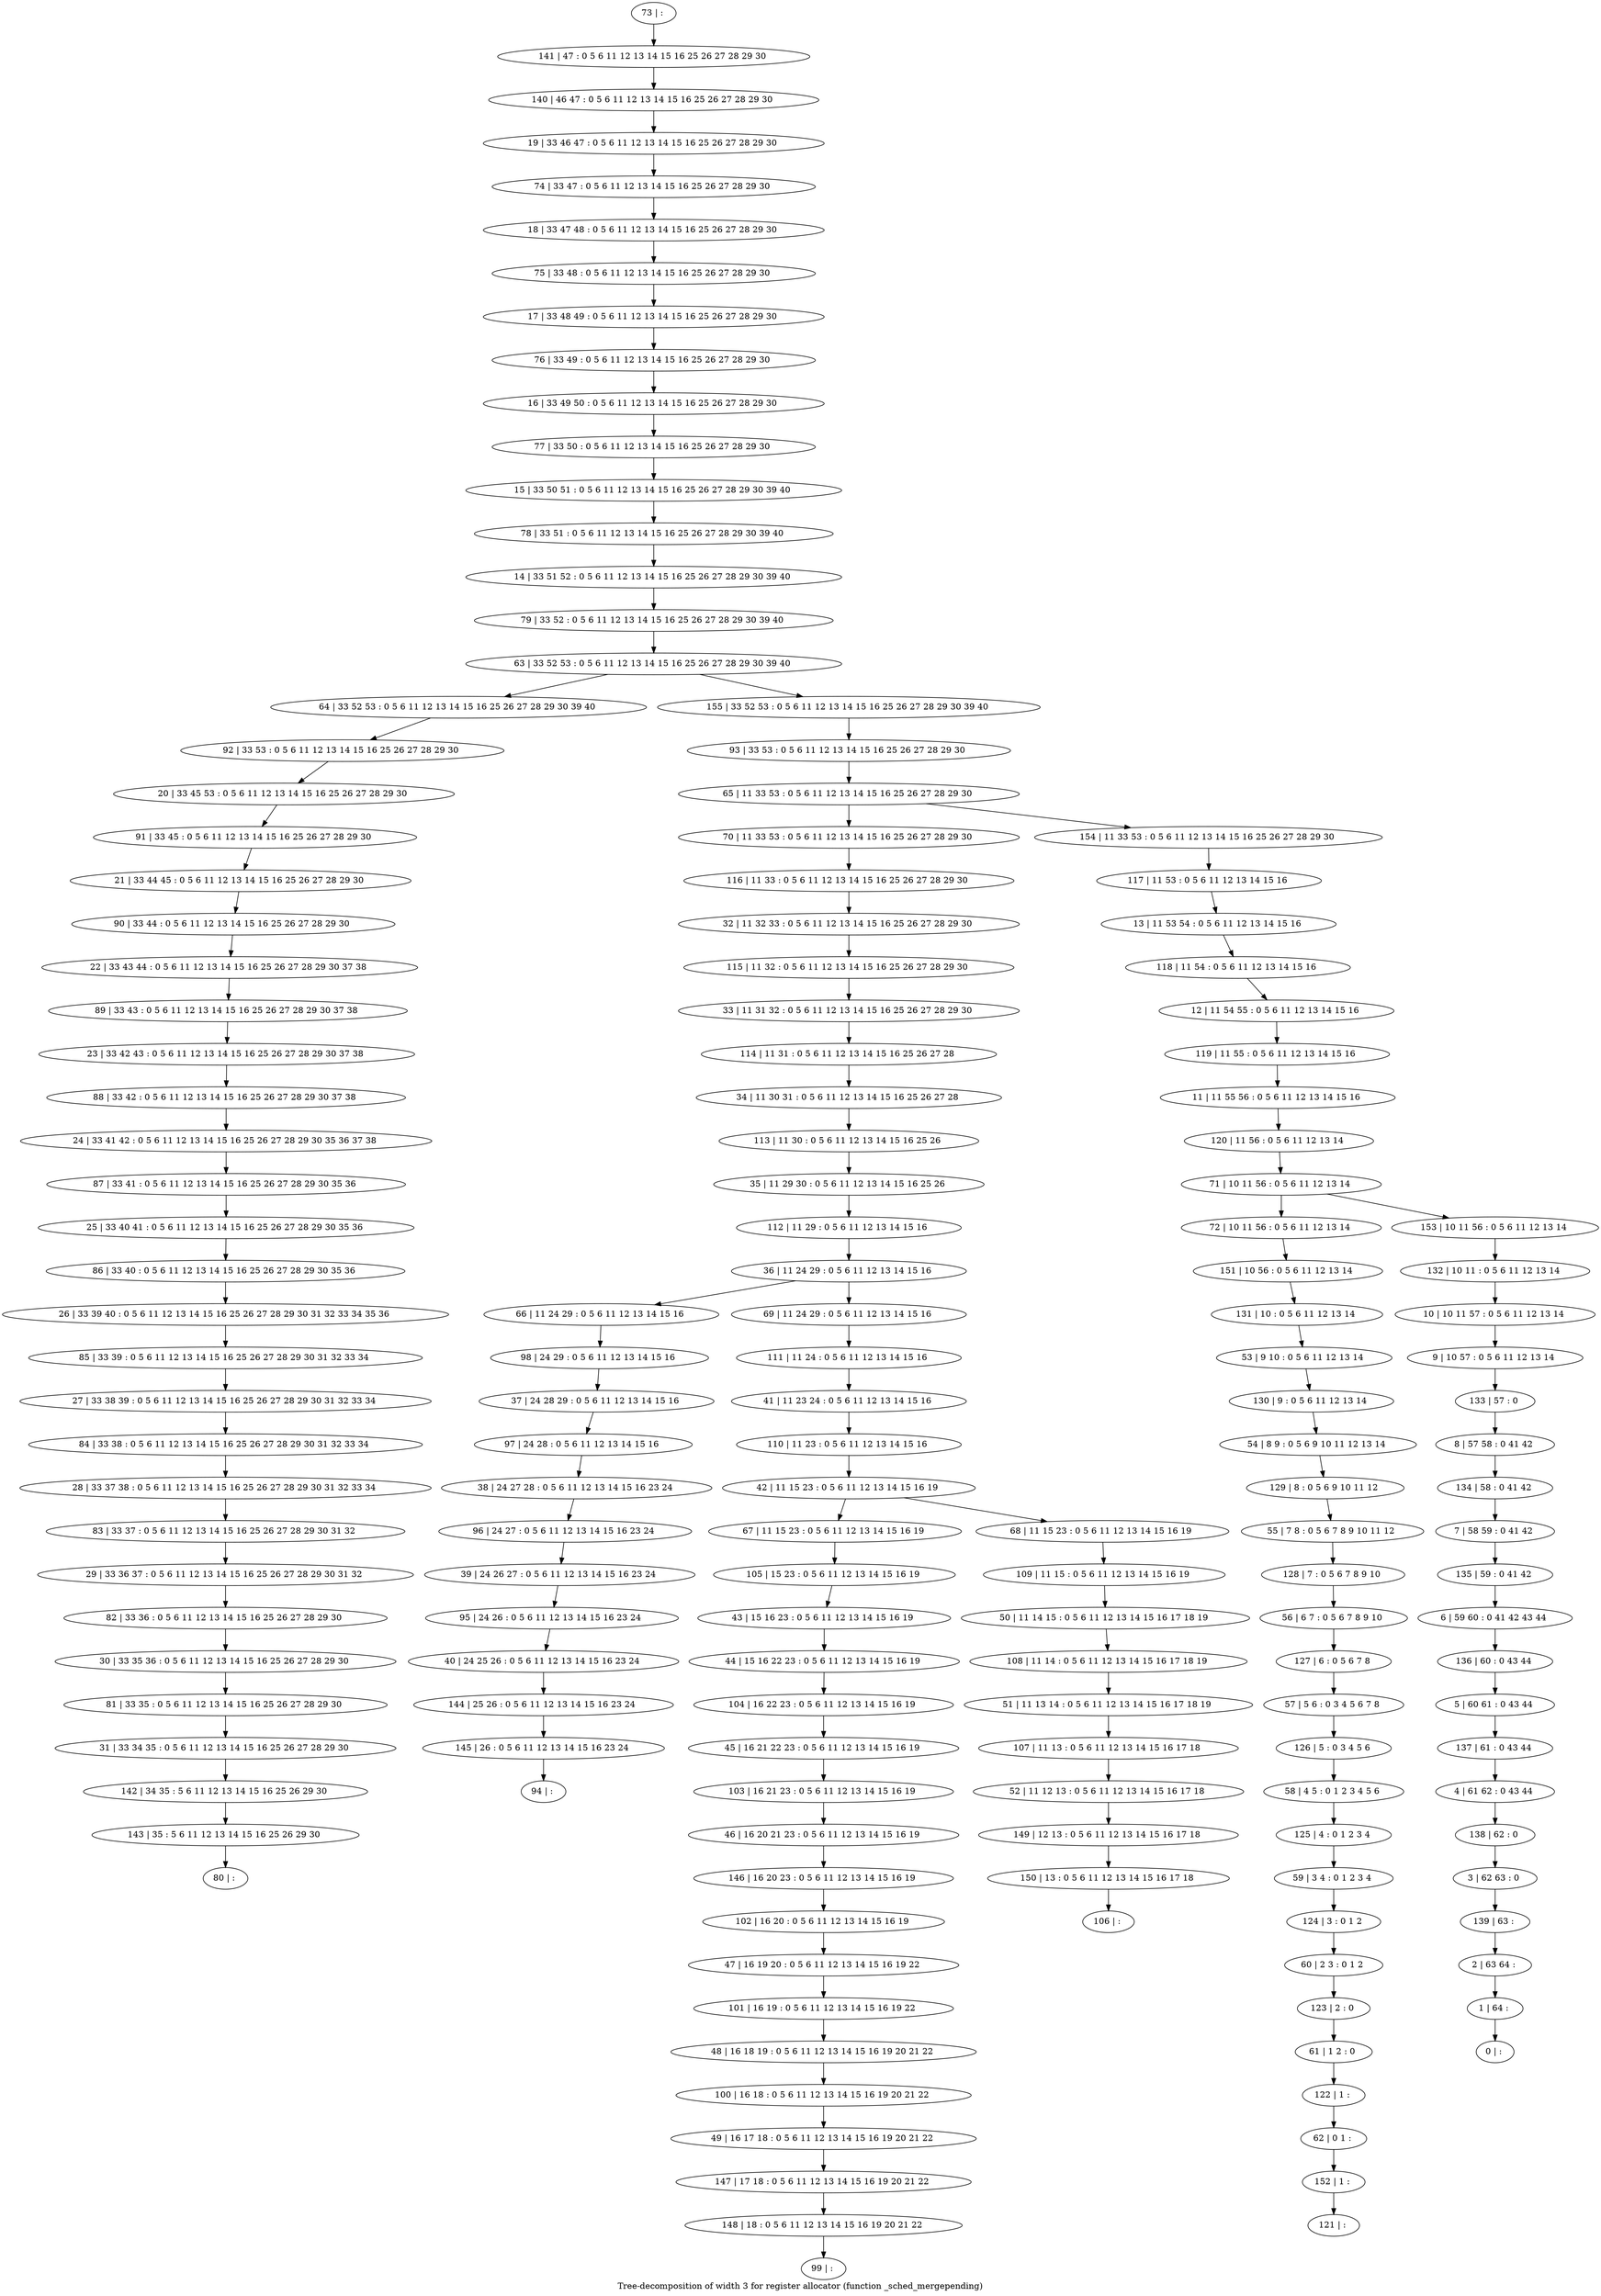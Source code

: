 digraph G {
graph [label="Tree-decomposition of width 3 for register allocator (function _sched_mergepending)"]
0[label="0 | : "];
1[label="1 | 64 : "];
2[label="2 | 63 64 : "];
3[label="3 | 62 63 : 0 "];
4[label="4 | 61 62 : 0 43 44 "];
5[label="5 | 60 61 : 0 43 44 "];
6[label="6 | 59 60 : 0 41 42 43 44 "];
7[label="7 | 58 59 : 0 41 42 "];
8[label="8 | 57 58 : 0 41 42 "];
9[label="9 | 10 57 : 0 5 6 11 12 13 14 "];
10[label="10 | 10 11 57 : 0 5 6 11 12 13 14 "];
11[label="11 | 11 55 56 : 0 5 6 11 12 13 14 15 16 "];
12[label="12 | 11 54 55 : 0 5 6 11 12 13 14 15 16 "];
13[label="13 | 11 53 54 : 0 5 6 11 12 13 14 15 16 "];
14[label="14 | 33 51 52 : 0 5 6 11 12 13 14 15 16 25 26 27 28 29 30 39 40 "];
15[label="15 | 33 50 51 : 0 5 6 11 12 13 14 15 16 25 26 27 28 29 30 39 40 "];
16[label="16 | 33 49 50 : 0 5 6 11 12 13 14 15 16 25 26 27 28 29 30 "];
17[label="17 | 33 48 49 : 0 5 6 11 12 13 14 15 16 25 26 27 28 29 30 "];
18[label="18 | 33 47 48 : 0 5 6 11 12 13 14 15 16 25 26 27 28 29 30 "];
19[label="19 | 33 46 47 : 0 5 6 11 12 13 14 15 16 25 26 27 28 29 30 "];
20[label="20 | 33 45 53 : 0 5 6 11 12 13 14 15 16 25 26 27 28 29 30 "];
21[label="21 | 33 44 45 : 0 5 6 11 12 13 14 15 16 25 26 27 28 29 30 "];
22[label="22 | 33 43 44 : 0 5 6 11 12 13 14 15 16 25 26 27 28 29 30 37 38 "];
23[label="23 | 33 42 43 : 0 5 6 11 12 13 14 15 16 25 26 27 28 29 30 37 38 "];
24[label="24 | 33 41 42 : 0 5 6 11 12 13 14 15 16 25 26 27 28 29 30 35 36 37 38 "];
25[label="25 | 33 40 41 : 0 5 6 11 12 13 14 15 16 25 26 27 28 29 30 35 36 "];
26[label="26 | 33 39 40 : 0 5 6 11 12 13 14 15 16 25 26 27 28 29 30 31 32 33 34 35 36 "];
27[label="27 | 33 38 39 : 0 5 6 11 12 13 14 15 16 25 26 27 28 29 30 31 32 33 34 "];
28[label="28 | 33 37 38 : 0 5 6 11 12 13 14 15 16 25 26 27 28 29 30 31 32 33 34 "];
29[label="29 | 33 36 37 : 0 5 6 11 12 13 14 15 16 25 26 27 28 29 30 31 32 "];
30[label="30 | 33 35 36 : 0 5 6 11 12 13 14 15 16 25 26 27 28 29 30 "];
31[label="31 | 33 34 35 : 0 5 6 11 12 13 14 15 16 25 26 27 28 29 30 "];
32[label="32 | 11 32 33 : 0 5 6 11 12 13 14 15 16 25 26 27 28 29 30 "];
33[label="33 | 11 31 32 : 0 5 6 11 12 13 14 15 16 25 26 27 28 29 30 "];
34[label="34 | 11 30 31 : 0 5 6 11 12 13 14 15 16 25 26 27 28 "];
35[label="35 | 11 29 30 : 0 5 6 11 12 13 14 15 16 25 26 "];
36[label="36 | 11 24 29 : 0 5 6 11 12 13 14 15 16 "];
37[label="37 | 24 28 29 : 0 5 6 11 12 13 14 15 16 "];
38[label="38 | 24 27 28 : 0 5 6 11 12 13 14 15 16 23 24 "];
39[label="39 | 24 26 27 : 0 5 6 11 12 13 14 15 16 23 24 "];
40[label="40 | 24 25 26 : 0 5 6 11 12 13 14 15 16 23 24 "];
41[label="41 | 11 23 24 : 0 5 6 11 12 13 14 15 16 "];
42[label="42 | 11 15 23 : 0 5 6 11 12 13 14 15 16 19 "];
43[label="43 | 15 16 23 : 0 5 6 11 12 13 14 15 16 19 "];
44[label="44 | 15 16 22 23 : 0 5 6 11 12 13 14 15 16 19 "];
45[label="45 | 16 21 22 23 : 0 5 6 11 12 13 14 15 16 19 "];
46[label="46 | 16 20 21 23 : 0 5 6 11 12 13 14 15 16 19 "];
47[label="47 | 16 19 20 : 0 5 6 11 12 13 14 15 16 19 22 "];
48[label="48 | 16 18 19 : 0 5 6 11 12 13 14 15 16 19 20 21 22 "];
49[label="49 | 16 17 18 : 0 5 6 11 12 13 14 15 16 19 20 21 22 "];
50[label="50 | 11 14 15 : 0 5 6 11 12 13 14 15 16 17 18 19 "];
51[label="51 | 11 13 14 : 0 5 6 11 12 13 14 15 16 17 18 19 "];
52[label="52 | 11 12 13 : 0 5 6 11 12 13 14 15 16 17 18 "];
53[label="53 | 9 10 : 0 5 6 11 12 13 14 "];
54[label="54 | 8 9 : 0 5 6 9 10 11 12 13 14 "];
55[label="55 | 7 8 : 0 5 6 7 8 9 10 11 12 "];
56[label="56 | 6 7 : 0 5 6 7 8 9 10 "];
57[label="57 | 5 6 : 0 3 4 5 6 7 8 "];
58[label="58 | 4 5 : 0 1 2 3 4 5 6 "];
59[label="59 | 3 4 : 0 1 2 3 4 "];
60[label="60 | 2 3 : 0 1 2 "];
61[label="61 | 1 2 : 0 "];
62[label="62 | 0 1 : "];
63[label="63 | 33 52 53 : 0 5 6 11 12 13 14 15 16 25 26 27 28 29 30 39 40 "];
64[label="64 | 33 52 53 : 0 5 6 11 12 13 14 15 16 25 26 27 28 29 30 39 40 "];
65[label="65 | 11 33 53 : 0 5 6 11 12 13 14 15 16 25 26 27 28 29 30 "];
66[label="66 | 11 24 29 : 0 5 6 11 12 13 14 15 16 "];
67[label="67 | 11 15 23 : 0 5 6 11 12 13 14 15 16 19 "];
68[label="68 | 11 15 23 : 0 5 6 11 12 13 14 15 16 19 "];
69[label="69 | 11 24 29 : 0 5 6 11 12 13 14 15 16 "];
70[label="70 | 11 33 53 : 0 5 6 11 12 13 14 15 16 25 26 27 28 29 30 "];
71[label="71 | 10 11 56 : 0 5 6 11 12 13 14 "];
72[label="72 | 10 11 56 : 0 5 6 11 12 13 14 "];
73[label="73 | : "];
74[label="74 | 33 47 : 0 5 6 11 12 13 14 15 16 25 26 27 28 29 30 "];
75[label="75 | 33 48 : 0 5 6 11 12 13 14 15 16 25 26 27 28 29 30 "];
76[label="76 | 33 49 : 0 5 6 11 12 13 14 15 16 25 26 27 28 29 30 "];
77[label="77 | 33 50 : 0 5 6 11 12 13 14 15 16 25 26 27 28 29 30 "];
78[label="78 | 33 51 : 0 5 6 11 12 13 14 15 16 25 26 27 28 29 30 39 40 "];
79[label="79 | 33 52 : 0 5 6 11 12 13 14 15 16 25 26 27 28 29 30 39 40 "];
80[label="80 | : "];
81[label="81 | 33 35 : 0 5 6 11 12 13 14 15 16 25 26 27 28 29 30 "];
82[label="82 | 33 36 : 0 5 6 11 12 13 14 15 16 25 26 27 28 29 30 "];
83[label="83 | 33 37 : 0 5 6 11 12 13 14 15 16 25 26 27 28 29 30 31 32 "];
84[label="84 | 33 38 : 0 5 6 11 12 13 14 15 16 25 26 27 28 29 30 31 32 33 34 "];
85[label="85 | 33 39 : 0 5 6 11 12 13 14 15 16 25 26 27 28 29 30 31 32 33 34 "];
86[label="86 | 33 40 : 0 5 6 11 12 13 14 15 16 25 26 27 28 29 30 35 36 "];
87[label="87 | 33 41 : 0 5 6 11 12 13 14 15 16 25 26 27 28 29 30 35 36 "];
88[label="88 | 33 42 : 0 5 6 11 12 13 14 15 16 25 26 27 28 29 30 37 38 "];
89[label="89 | 33 43 : 0 5 6 11 12 13 14 15 16 25 26 27 28 29 30 37 38 "];
90[label="90 | 33 44 : 0 5 6 11 12 13 14 15 16 25 26 27 28 29 30 "];
91[label="91 | 33 45 : 0 5 6 11 12 13 14 15 16 25 26 27 28 29 30 "];
92[label="92 | 33 53 : 0 5 6 11 12 13 14 15 16 25 26 27 28 29 30 "];
93[label="93 | 33 53 : 0 5 6 11 12 13 14 15 16 25 26 27 28 29 30 "];
94[label="94 | : "];
95[label="95 | 24 26 : 0 5 6 11 12 13 14 15 16 23 24 "];
96[label="96 | 24 27 : 0 5 6 11 12 13 14 15 16 23 24 "];
97[label="97 | 24 28 : 0 5 6 11 12 13 14 15 16 "];
98[label="98 | 24 29 : 0 5 6 11 12 13 14 15 16 "];
99[label="99 | : "];
100[label="100 | 16 18 : 0 5 6 11 12 13 14 15 16 19 20 21 22 "];
101[label="101 | 16 19 : 0 5 6 11 12 13 14 15 16 19 22 "];
102[label="102 | 16 20 : 0 5 6 11 12 13 14 15 16 19 "];
103[label="103 | 16 21 23 : 0 5 6 11 12 13 14 15 16 19 "];
104[label="104 | 16 22 23 : 0 5 6 11 12 13 14 15 16 19 "];
105[label="105 | 15 23 : 0 5 6 11 12 13 14 15 16 19 "];
106[label="106 | : "];
107[label="107 | 11 13 : 0 5 6 11 12 13 14 15 16 17 18 "];
108[label="108 | 11 14 : 0 5 6 11 12 13 14 15 16 17 18 19 "];
109[label="109 | 11 15 : 0 5 6 11 12 13 14 15 16 19 "];
110[label="110 | 11 23 : 0 5 6 11 12 13 14 15 16 "];
111[label="111 | 11 24 : 0 5 6 11 12 13 14 15 16 "];
112[label="112 | 11 29 : 0 5 6 11 12 13 14 15 16 "];
113[label="113 | 11 30 : 0 5 6 11 12 13 14 15 16 25 26 "];
114[label="114 | 11 31 : 0 5 6 11 12 13 14 15 16 25 26 27 28 "];
115[label="115 | 11 32 : 0 5 6 11 12 13 14 15 16 25 26 27 28 29 30 "];
116[label="116 | 11 33 : 0 5 6 11 12 13 14 15 16 25 26 27 28 29 30 "];
117[label="117 | 11 53 : 0 5 6 11 12 13 14 15 16 "];
118[label="118 | 11 54 : 0 5 6 11 12 13 14 15 16 "];
119[label="119 | 11 55 : 0 5 6 11 12 13 14 15 16 "];
120[label="120 | 11 56 : 0 5 6 11 12 13 14 "];
121[label="121 | : "];
122[label="122 | 1 : "];
123[label="123 | 2 : 0 "];
124[label="124 | 3 : 0 1 2 "];
125[label="125 | 4 : 0 1 2 3 4 "];
126[label="126 | 5 : 0 3 4 5 6 "];
127[label="127 | 6 : 0 5 6 7 8 "];
128[label="128 | 7 : 0 5 6 7 8 9 10 "];
129[label="129 | 8 : 0 5 6 9 10 11 12 "];
130[label="130 | 9 : 0 5 6 11 12 13 14 "];
131[label="131 | 10 : 0 5 6 11 12 13 14 "];
132[label="132 | 10 11 : 0 5 6 11 12 13 14 "];
133[label="133 | 57 : 0 "];
134[label="134 | 58 : 0 41 42 "];
135[label="135 | 59 : 0 41 42 "];
136[label="136 | 60 : 0 43 44 "];
137[label="137 | 61 : 0 43 44 "];
138[label="138 | 62 : 0 "];
139[label="139 | 63 : "];
140[label="140 | 46 47 : 0 5 6 11 12 13 14 15 16 25 26 27 28 29 30 "];
141[label="141 | 47 : 0 5 6 11 12 13 14 15 16 25 26 27 28 29 30 "];
142[label="142 | 34 35 : 5 6 11 12 13 14 15 16 25 26 29 30 "];
143[label="143 | 35 : 5 6 11 12 13 14 15 16 25 26 29 30 "];
144[label="144 | 25 26 : 0 5 6 11 12 13 14 15 16 23 24 "];
145[label="145 | 26 : 0 5 6 11 12 13 14 15 16 23 24 "];
146[label="146 | 16 20 23 : 0 5 6 11 12 13 14 15 16 19 "];
147[label="147 | 17 18 : 0 5 6 11 12 13 14 15 16 19 20 21 22 "];
148[label="148 | 18 : 0 5 6 11 12 13 14 15 16 19 20 21 22 "];
149[label="149 | 12 13 : 0 5 6 11 12 13 14 15 16 17 18 "];
150[label="150 | 13 : 0 5 6 11 12 13 14 15 16 17 18 "];
151[label="151 | 10 56 : 0 5 6 11 12 13 14 "];
152[label="152 | 1 : "];
153[label="153 | 10 11 56 : 0 5 6 11 12 13 14 "];
154[label="154 | 11 33 53 : 0 5 6 11 12 13 14 15 16 25 26 27 28 29 30 "];
155[label="155 | 33 52 53 : 0 5 6 11 12 13 14 15 16 25 26 27 28 29 30 39 40 "];
43->44 ;
36->66 ;
42->67 ;
42->68 ;
36->69 ;
81->31 ;
30->81 ;
82->30 ;
29->82 ;
83->29 ;
28->83 ;
84->28 ;
27->84 ;
85->27 ;
26->85 ;
86->26 ;
25->86 ;
87->25 ;
24->87 ;
88->24 ;
23->88 ;
89->23 ;
22->89 ;
90->22 ;
21->90 ;
91->21 ;
20->91 ;
92->20 ;
64->92 ;
95->40 ;
39->95 ;
96->39 ;
38->96 ;
97->38 ;
37->97 ;
98->37 ;
66->98 ;
100->49 ;
48->100 ;
101->48 ;
47->101 ;
102->47 ;
103->46 ;
45->103 ;
104->45 ;
44->104 ;
105->43 ;
67->105 ;
107->52 ;
51->107 ;
108->51 ;
50->108 ;
109->50 ;
68->109 ;
110->42 ;
41->110 ;
111->41 ;
69->111 ;
112->36 ;
35->112 ;
113->35 ;
34->113 ;
114->34 ;
33->114 ;
115->33 ;
32->115 ;
116->32 ;
70->116 ;
122->62 ;
61->122 ;
123->61 ;
60->123 ;
124->60 ;
59->124 ;
125->59 ;
58->125 ;
126->58 ;
57->126 ;
127->57 ;
56->127 ;
128->56 ;
55->128 ;
129->55 ;
54->129 ;
130->54 ;
53->130 ;
131->53 ;
31->142 ;
143->80 ;
142->143 ;
40->144 ;
145->94 ;
144->145 ;
146->102 ;
46->146 ;
49->147 ;
148->99 ;
147->148 ;
52->149 ;
150->106 ;
149->150 ;
151->131 ;
72->151 ;
152->121 ;
62->152 ;
73->141 ;
141->140 ;
140->19 ;
19->74 ;
74->18 ;
18->75 ;
75->17 ;
17->76 ;
76->16 ;
16->77 ;
77->15 ;
15->78 ;
78->14 ;
14->79 ;
79->63 ;
93->65 ;
117->13 ;
13->118 ;
118->12 ;
12->119 ;
119->11 ;
11->120 ;
120->71 ;
132->10 ;
10->9 ;
9->133 ;
133->8 ;
8->134 ;
134->7 ;
7->135 ;
135->6 ;
6->136 ;
136->5 ;
5->137 ;
137->4 ;
4->138 ;
138->3 ;
3->139 ;
139->2 ;
2->1 ;
1->0 ;
153->132 ;
154->117 ;
155->93 ;
71->72 ;
71->153 ;
65->70 ;
65->154 ;
63->64 ;
63->155 ;
}
